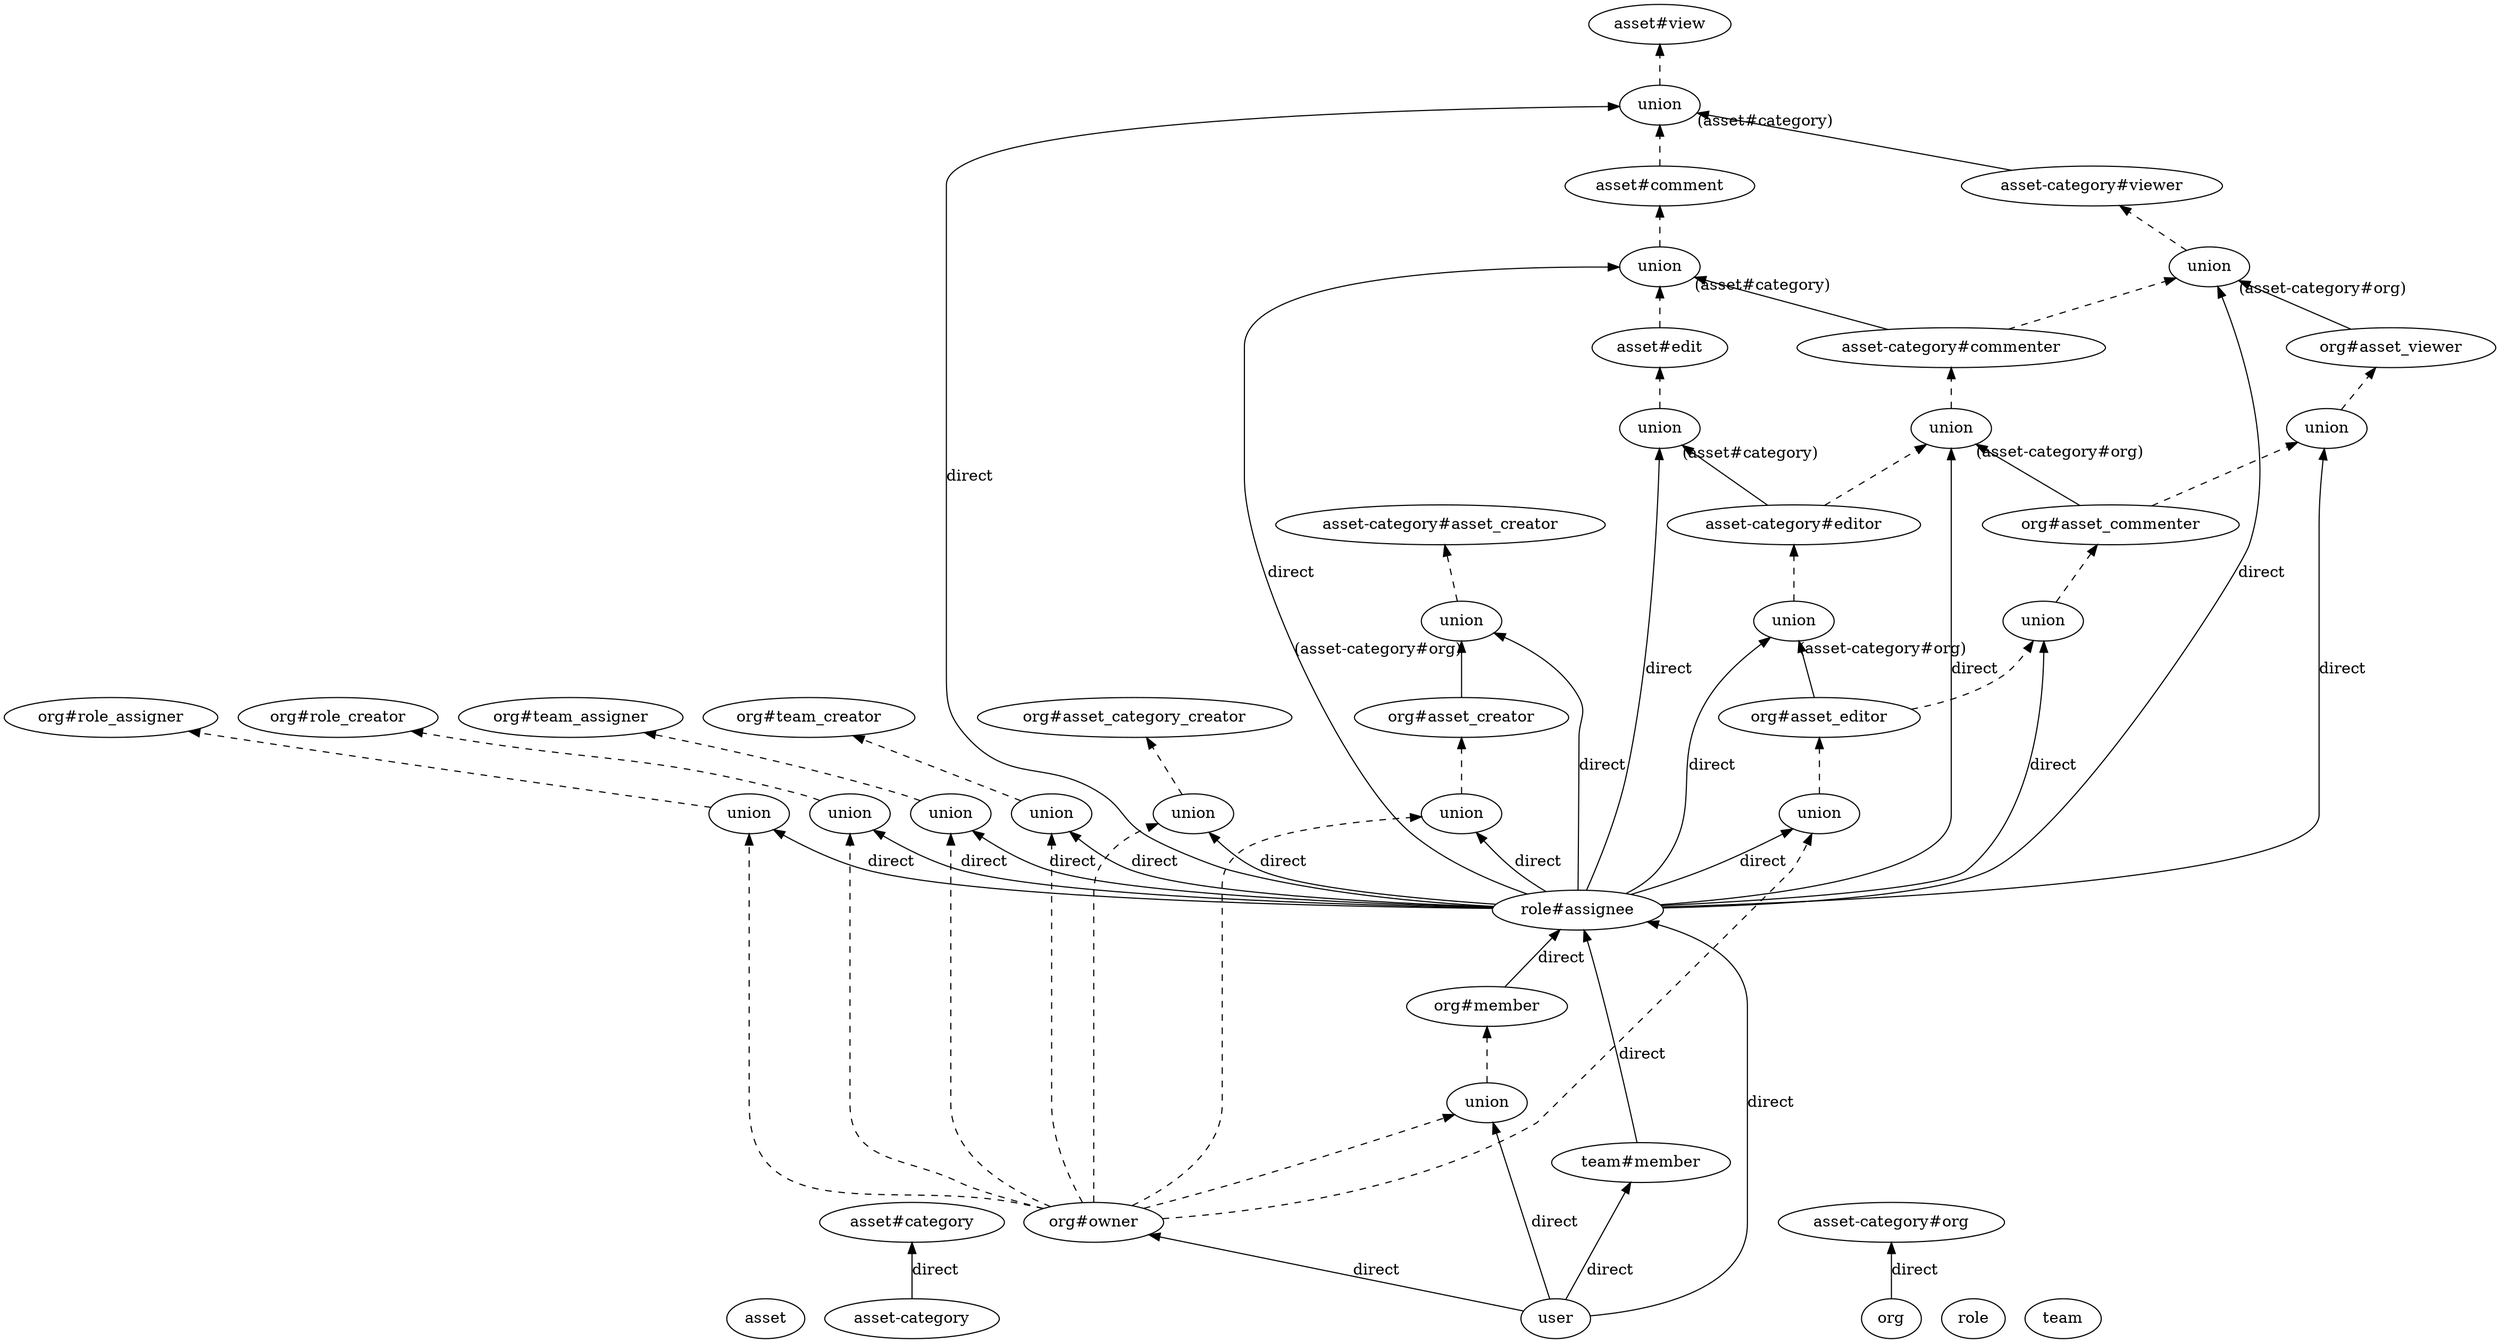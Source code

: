 digraph {
graph [
rankdir=BT
];

// Node definitions.
0 [label=asset];
1 [label="asset#category"];
2 [label="asset-category"];
3 [label="asset#comment"];
4 [label=union];
5 [label="role#assignee"];
6 [label="asset#edit"];
7 [label="asset-category#commenter"];
8 [label=union];
9 [label="asset-category#editor"];
10 [label="asset#view"];
11 [label=union];
12 [label="asset-category#viewer"];
13 [label="asset-category#asset_creator"];
14 [label=union];
15 [label="org#asset_creator"];
16 [label=union];
17 [label="org#asset_commenter"];
18 [label=union];
19 [label="org#asset_editor"];
20 [label="asset-category#org"];
21 [label=org];
22 [label=union];
23 [label="org#asset_viewer"];
24 [label="org#asset_category_creator"];
25 [label=union];
26 [label="org#owner"];
27 [label=union];
28 [label=union];
29 [label=union];
30 [label=union];
31 [label="org#member"];
32 [label=union];
33 [label=user];
34 [label="org#role_assigner"];
35 [label=union];
36 [label="org#role_creator"];
37 [label=union];
38 [label="org#team_assigner"];
39 [label=union];
40 [label="org#team_creator"];
41 [label=union];
42 [label=role];
43 [label="team#member"];
44 [label=team];

// Edge definitions.
2 -> 1 [label=direct];
3 -> 11 [style=dashed];
4 -> 3 [style=dashed];
5 -> 4 [label=direct];
5 -> 8 [label=direct];
5 -> 11 [label=direct];
5 -> 14 [label=direct];
5 -> 16 [label=direct];
5 -> 18 [label=direct];
5 -> 22 [label=direct];
5 -> 25 [label=direct];
5 -> 27 [label=direct];
5 -> 28 [label=direct];
5 -> 29 [label=direct];
5 -> 30 [label=direct];
5 -> 35 [label=direct];
5 -> 37 [label=direct];
5 -> 39 [label=direct];
5 -> 41 [label=direct];
6 -> 4 [style=dashed];
7 -> 4 [headlabel="(asset#category)"];
7 -> 22 [style=dashed];
8 -> 6 [style=dashed];
9 -> 8 [headlabel="(asset#category)"];
9 -> 16 [style=dashed];
11 -> 10 [style=dashed];
12 -> 11 [headlabel="(asset#category)"];
14 -> 13 [style=dashed];
15 -> 14 [headlabel="(asset-category#org)"];
16 -> 7 [style=dashed];
17 -> 16 [headlabel="(asset-category#org)"];
17 -> 30 [style=dashed];
18 -> 9 [style=dashed];
19 -> 18 [headlabel="(asset-category#org)"];
19 -> 27 [style=dashed];
21 -> 20 [label=direct];
22 -> 12 [style=dashed];
23 -> 22 [headlabel="(asset-category#org)"];
25 -> 24 [style=dashed];
26 -> 25 [style=dashed];
26 -> 28 [style=dashed];
26 -> 29 [style=dashed];
26 -> 32 [style=dashed];
26 -> 35 [style=dashed];
26 -> 37 [style=dashed];
26 -> 39 [style=dashed];
26 -> 41 [style=dashed];
27 -> 17 [style=dashed];
28 -> 15 [style=dashed];
29 -> 19 [style=dashed];
30 -> 23 [style=dashed];
31 -> 5 [label=direct];
32 -> 31 [style=dashed];
33 -> 5 [label=direct];
33 -> 26 [label=direct];
33 -> 32 [label=direct];
33 -> 43 [label=direct];
35 -> 34 [style=dashed];
37 -> 36 [style=dashed];
39 -> 38 [style=dashed];
41 -> 40 [style=dashed];
43 -> 5 [label=direct];
}